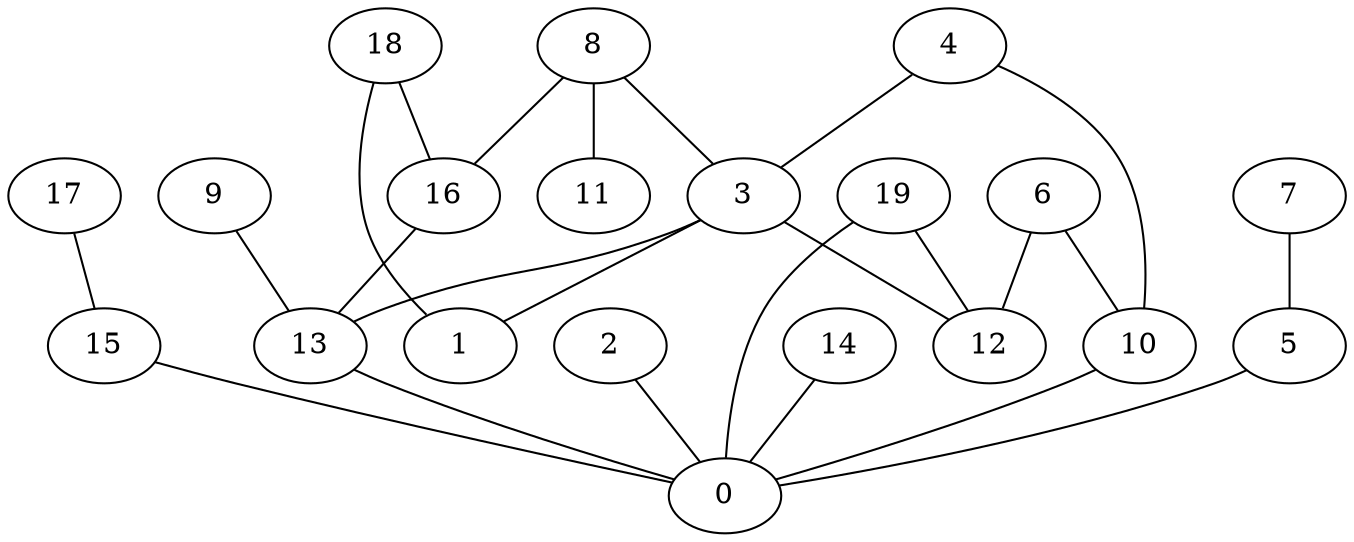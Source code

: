 digraph GG_graph {

subgraph G_graph {
edge [color = black]
"14" -> "0" [dir = none]
"18" -> "1" [dir = none]
"5" -> "0" [dir = none]
"10" -> "0" [dir = none]
"17" -> "15" [dir = none]
"7" -> "5" [dir = none]
"15" -> "0" [dir = none]
"13" -> "0" [dir = none]
"19" -> "12" [dir = none]
"19" -> "0" [dir = none]
"6" -> "10" [dir = none]
"9" -> "13" [dir = none]
"8" -> "11" [dir = none]
"8" -> "3" [dir = none]
"3" -> "1" [dir = none]
"3" -> "13" [dir = none]
"16" -> "13" [dir = none]
"4" -> "10" [dir = none]
"2" -> "0" [dir = none]
"8" -> "16" [dir = none]
"3" -> "12" [dir = none]
"4" -> "3" [dir = none]
"6" -> "12" [dir = none]
"18" -> "16" [dir = none]
}

}
